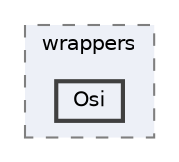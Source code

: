 digraph "/home/runner/work/idol/idol/lib/include/idol/mixed-integer/optimizers/wrappers/Osi"
{
 // LATEX_PDF_SIZE
  bgcolor="transparent";
  edge [fontname=Helvetica,fontsize=10,labelfontname=Helvetica,labelfontsize=10];
  node [fontname=Helvetica,fontsize=10,shape=box,height=0.2,width=0.4];
  compound=true
  subgraph clusterdir_864648c1b2bc9fd24dce6a72aa8aaa25 {
    graph [ bgcolor="#edf0f7", pencolor="grey50", label="wrappers", fontname=Helvetica,fontsize=10 style="filled,dashed", URL="dir_864648c1b2bc9fd24dce6a72aa8aaa25.html",tooltip=""]
  dir_34e1852222ecad674f64ccfc98d435d9 [label="Osi", fillcolor="#edf0f7", color="grey25", style="filled,bold", URL="dir_34e1852222ecad674f64ccfc98d435d9.html",tooltip=""];
  }
}
